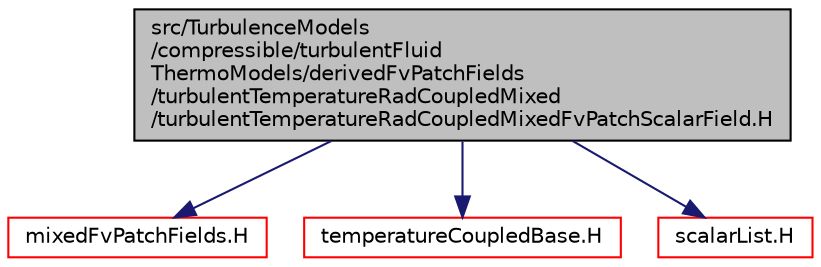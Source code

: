 digraph "src/TurbulenceModels/compressible/turbulentFluidThermoModels/derivedFvPatchFields/turbulentTemperatureRadCoupledMixed/turbulentTemperatureRadCoupledMixedFvPatchScalarField.H"
{
  bgcolor="transparent";
  edge [fontname="Helvetica",fontsize="10",labelfontname="Helvetica",labelfontsize="10"];
  node [fontname="Helvetica",fontsize="10",shape=record];
  Node1 [label="src/TurbulenceModels\l/compressible/turbulentFluid\lThermoModels/derivedFvPatchFields\l/turbulentTemperatureRadCoupledMixed\l/turbulentTemperatureRadCoupledMixedFvPatchScalarField.H",height=0.2,width=0.4,color="black", fillcolor="grey75", style="filled", fontcolor="black"];
  Node1 -> Node2 [color="midnightblue",fontsize="10",style="solid",fontname="Helvetica"];
  Node2 [label="mixedFvPatchFields.H",height=0.2,width=0.4,color="red",URL="$a05351.html"];
  Node1 -> Node3 [color="midnightblue",fontsize="10",style="solid",fontname="Helvetica"];
  Node3 [label="temperatureCoupledBase.H",height=0.2,width=0.4,color="red",URL="$a10700.html"];
  Node1 -> Node4 [color="midnightblue",fontsize="10",style="solid",fontname="Helvetica"];
  Node4 [label="scalarList.H",height=0.2,width=0.4,color="red",URL="$a09283.html"];
}
